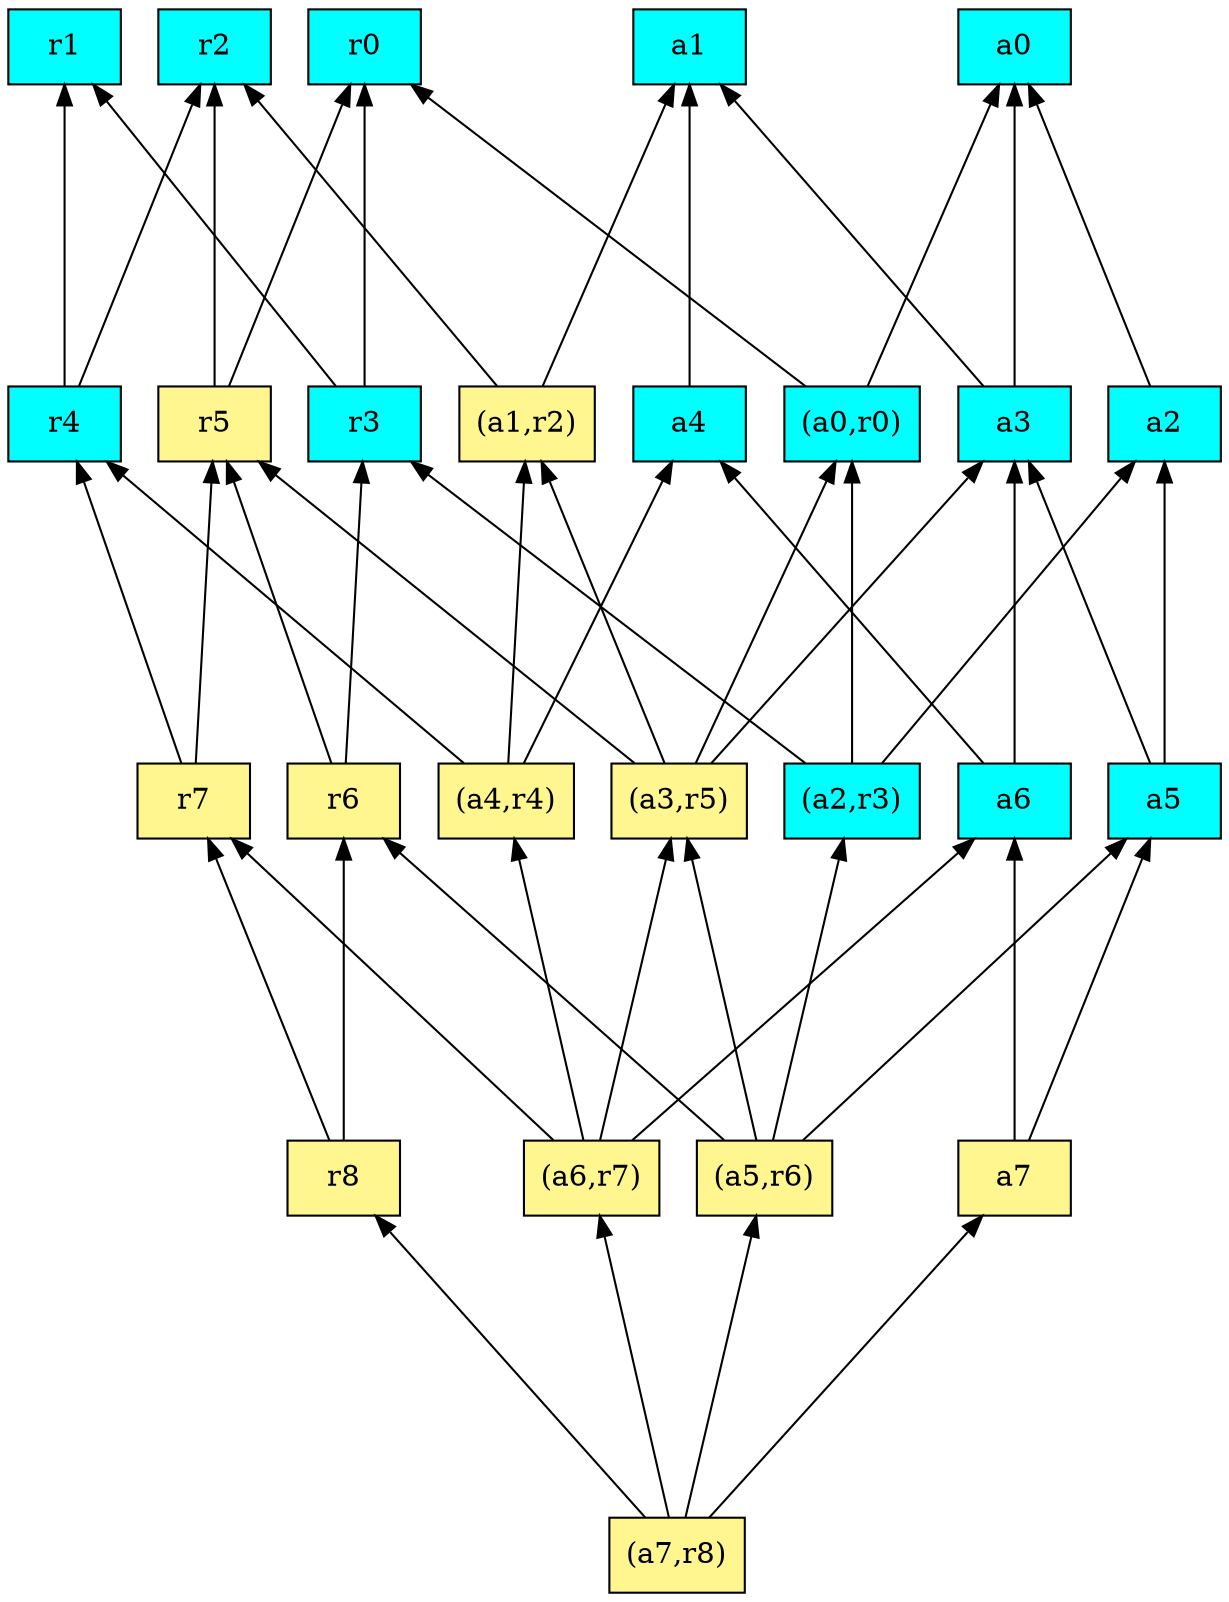 digraph G {
rankdir=BT;ranksep="2.0";
"r2" [shape=record,fillcolor=cyan,style=filled,label="{r2}"];
"a3" [shape=record,fillcolor=cyan,style=filled,label="{a3}"];
"(a3,r5)" [shape=record,fillcolor=khaki1,style=filled,label="{(a3,r5)}"];
"(a6,r7)" [shape=record,fillcolor=khaki1,style=filled,label="{(a6,r7)}"];
"r8" [shape=record,fillcolor=khaki1,style=filled,label="{r8}"];
"r7" [shape=record,fillcolor=khaki1,style=filled,label="{r7}"];
"r4" [shape=record,fillcolor=cyan,style=filled,label="{r4}"];
"a2" [shape=record,fillcolor=cyan,style=filled,label="{a2}"];
"(a5,r6)" [shape=record,fillcolor=khaki1,style=filled,label="{(a5,r6)}"];
"a7" [shape=record,fillcolor=khaki1,style=filled,label="{a7}"];
"a1" [shape=record,fillcolor=cyan,style=filled,label="{a1}"];
"r6" [shape=record,fillcolor=khaki1,style=filled,label="{r6}"];
"r3" [shape=record,fillcolor=cyan,style=filled,label="{r3}"];
"a4" [shape=record,fillcolor=cyan,style=filled,label="{a4}"];
"(a1,r2)" [shape=record,fillcolor=khaki1,style=filled,label="{(a1,r2)}"];
"(a0,r0)" [shape=record,fillcolor=cyan,style=filled,label="{(a0,r0)}"];
"a6" [shape=record,fillcolor=cyan,style=filled,label="{a6}"];
"(a7,r8)" [shape=record,fillcolor=khaki1,style=filled,label="{(a7,r8)}"];
"r1" [shape=record,fillcolor=cyan,style=filled,label="{r1}"];
"a5" [shape=record,fillcolor=cyan,style=filled,label="{a5}"];
"r0" [shape=record,fillcolor=cyan,style=filled,label="{r0}"];
"(a4,r4)" [shape=record,fillcolor=khaki1,style=filled,label="{(a4,r4)}"];
"a0" [shape=record,fillcolor=cyan,style=filled,label="{a0}"];
"(a2,r3)" [shape=record,fillcolor=cyan,style=filled,label="{(a2,r3)}"];
"r5" [shape=record,fillcolor=khaki1,style=filled,label="{r5}"];
"a3" -> "a1"
"a3" -> "a0"
"(a3,r5)" -> "a3"
"(a3,r5)" -> "(a1,r2)"
"(a3,r5)" -> "(a0,r0)"
"(a3,r5)" -> "r5"
"(a6,r7)" -> "(a3,r5)"
"(a6,r7)" -> "a6"
"(a6,r7)" -> "r7"
"(a6,r7)" -> "(a4,r4)"
"r8" -> "r6"
"r8" -> "r7"
"r7" -> "r4"
"r7" -> "r5"
"r4" -> "r2"
"r4" -> "r1"
"a2" -> "a0"
"(a5,r6)" -> "r6"
"(a5,r6)" -> "(a3,r5)"
"(a5,r6)" -> "a5"
"(a5,r6)" -> "(a2,r3)"
"a7" -> "a6"
"a7" -> "a5"
"r6" -> "r3"
"r6" -> "r5"
"r3" -> "r1"
"r3" -> "r0"
"a4" -> "a1"
"(a1,r2)" -> "a1"
"(a1,r2)" -> "r2"
"(a0,r0)" -> "a0"
"(a0,r0)" -> "r0"
"a6" -> "a4"
"a6" -> "a3"
"(a7,r8)" -> "(a6,r7)"
"(a7,r8)" -> "r8"
"(a7,r8)" -> "(a5,r6)"
"(a7,r8)" -> "a7"
"a5" -> "a3"
"a5" -> "a2"
"(a4,r4)" -> "r4"
"(a4,r4)" -> "a4"
"(a4,r4)" -> "(a1,r2)"
"(a2,r3)" -> "r3"
"(a2,r3)" -> "a2"
"(a2,r3)" -> "(a0,r0)"
"r5" -> "r2"
"r5" -> "r0"
}